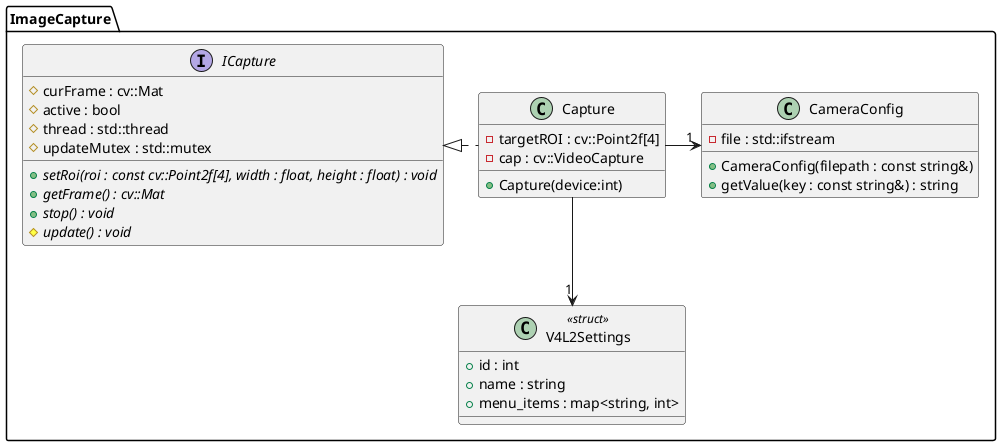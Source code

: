 @startuml

package ImageCapture
{
    interface ICapture
    {
        # curFrame : cv::Mat
        # active : bool
        # thread : std::thread
        # updateMutex : std::mutex
        + //setRoi(roi : const cv::Point2f[4], width : float, height : float) : void//
        + //getFrame() : cv::Mat//
        + //stop() : void//
        # //update() : void//
    }

    class Capture
    {
        - targetROI : cv::Point2f[4]
        - cap : cv::VideoCapture
        + Capture(device:int)
    }

    class CameraConfig
    {
        - file : std::ifstream
        + CameraConfig(filepath : const string&)
        + getValue(key : const string&) : string
    }

    class V4L2Settings <<struct>>
    {
        + id : int
        + name : string
        + menu_items : map<string, int>
    }
}

ICapture <|. Capture
Capture -> "1" CameraConfig

Capture --> "1" V4L2Settings

@enduml
